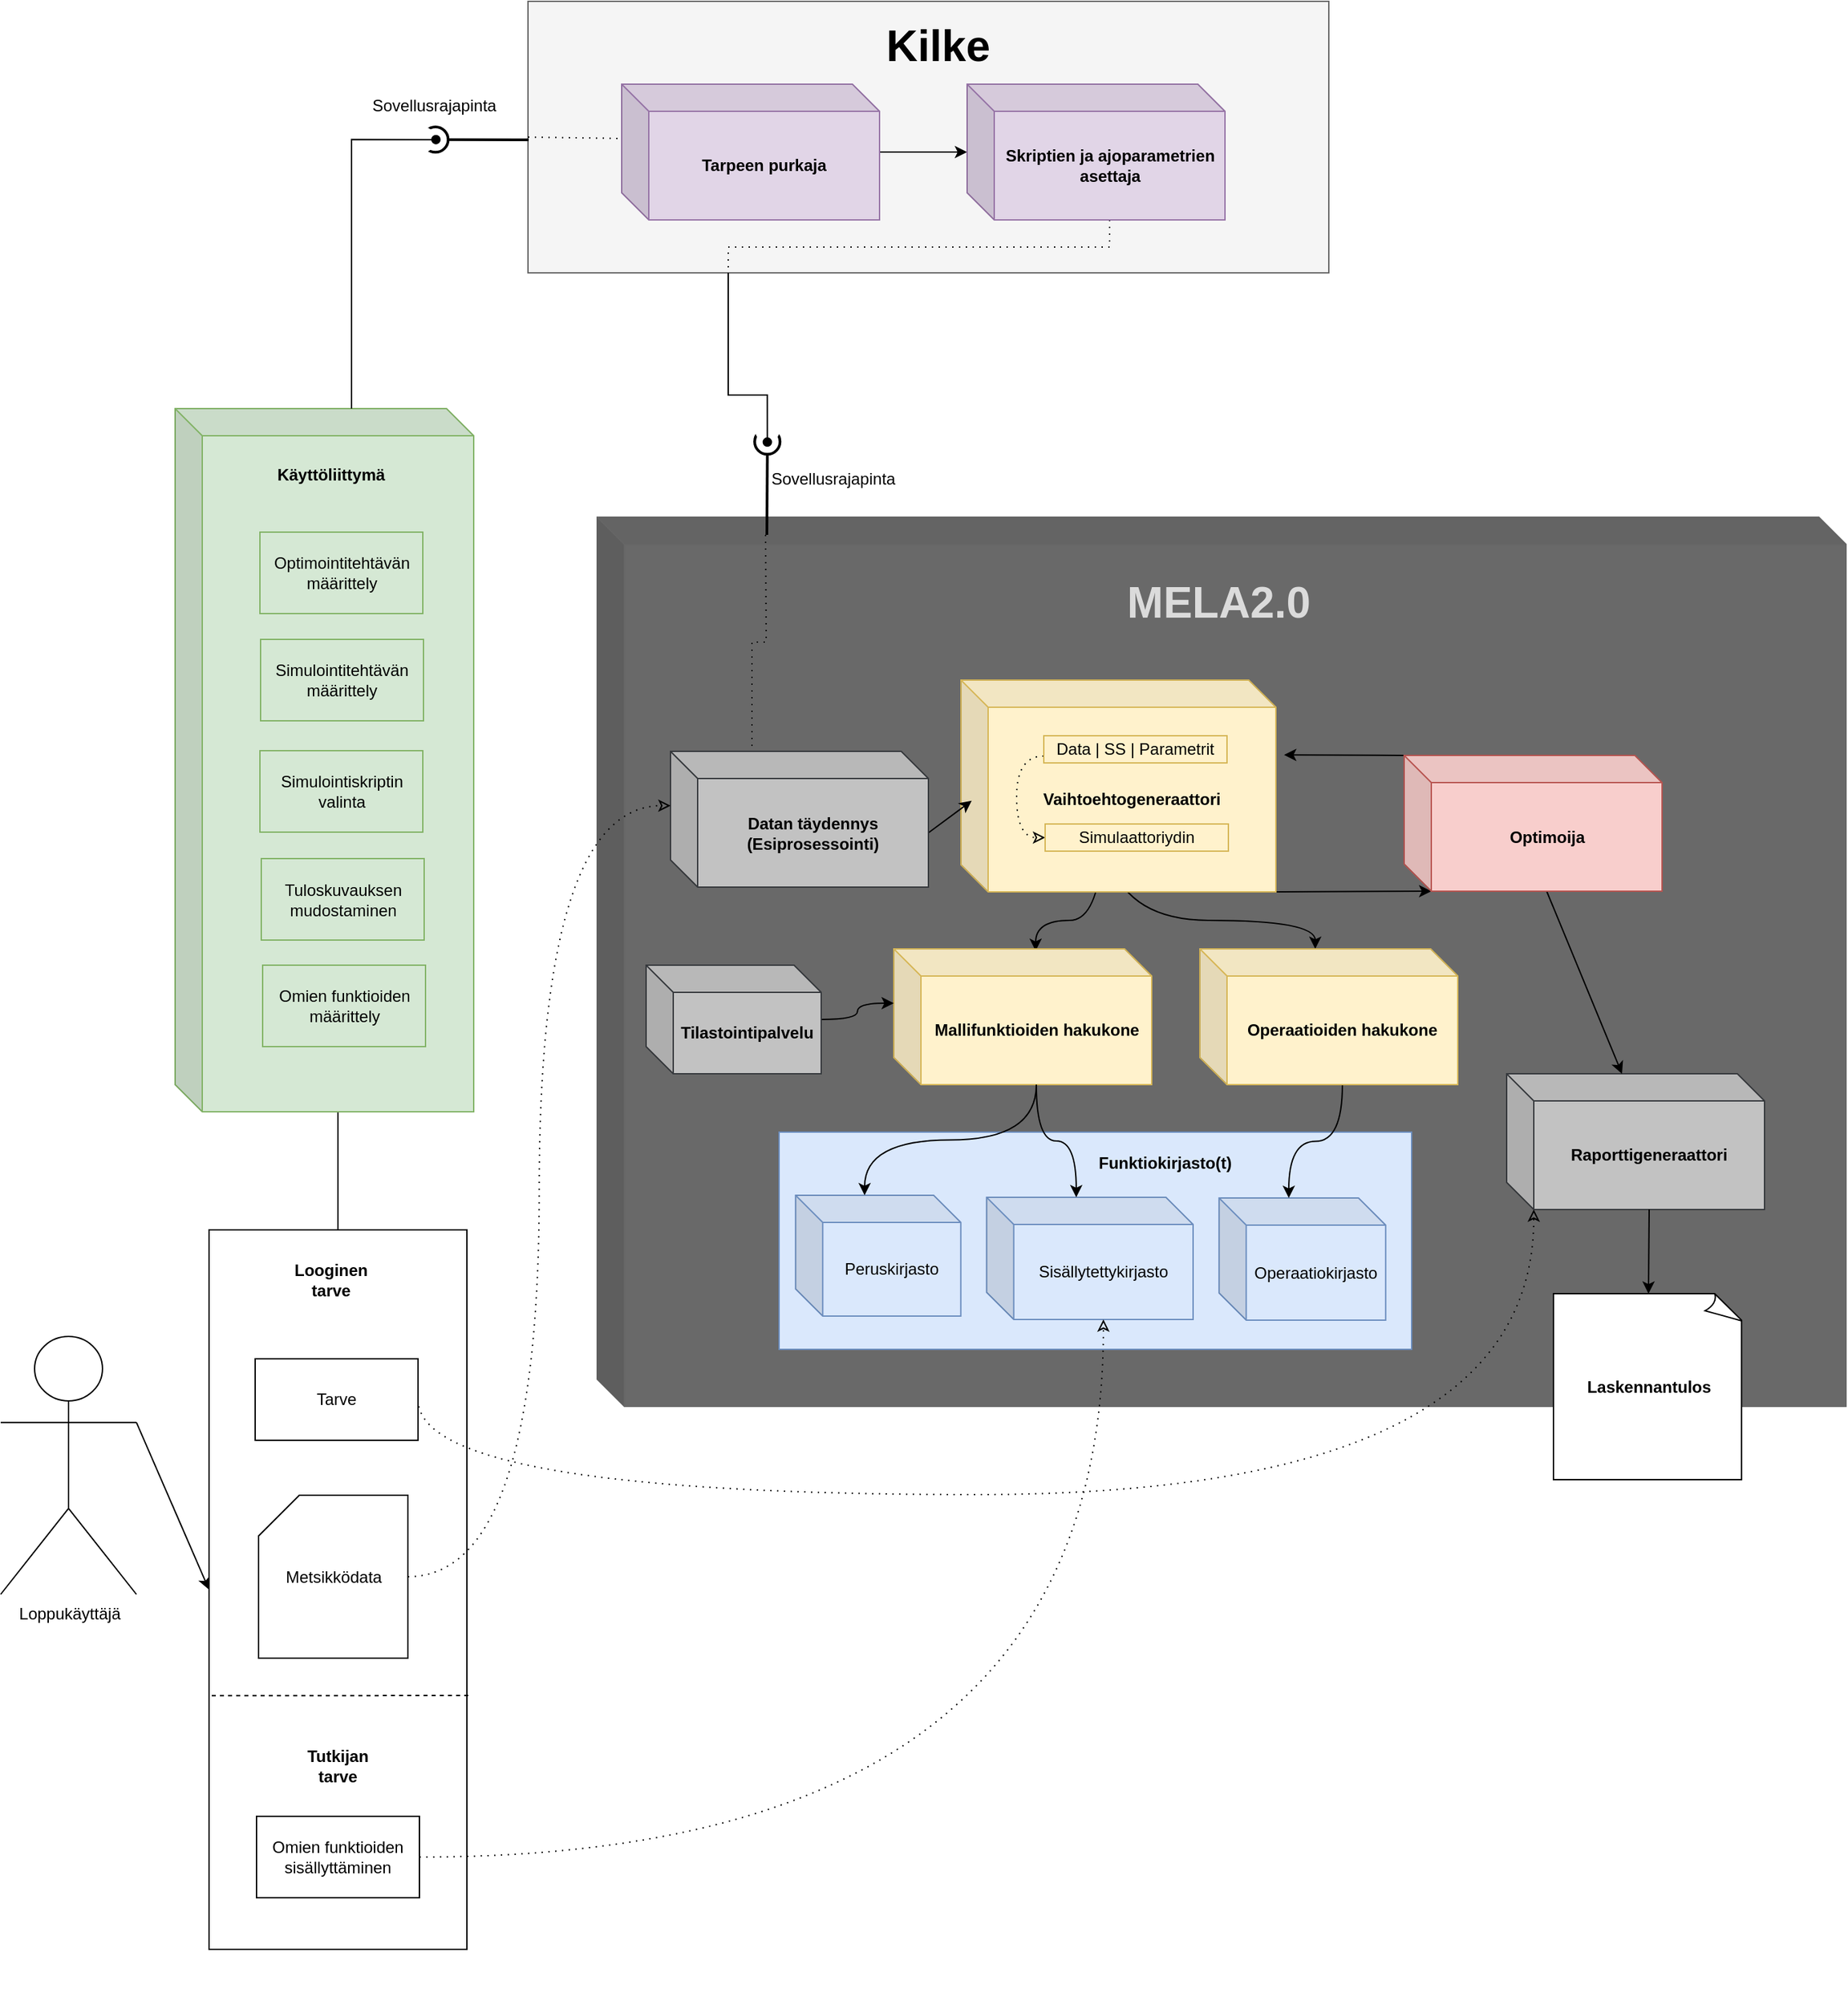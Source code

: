 <mxfile version="11.1.4"><diagram id="cEHiGqW19RM8_DSXwhZw" name="Page-1"><mxGraphModel dx="1422" dy="793" grid="1" gridSize="10" guides="1" tooltips="1" connect="1" arrows="1" fold="1" page="1" pageScale="1" pageWidth="827" pageHeight="1169" math="0" shadow="0"><root><mxCell id="0"/><mxCell id="1" parent="0"/><mxCell id="VSry3zyQutr3GPXPpVgb-1" value="" style="rounded=0;whiteSpace=wrap;html=1;fillColor=#f5f5f5;strokeColor=#666666;fontColor=#333333;" vertex="1" parent="1"><mxGeometry x="1089" y="110" width="590" height="200" as="geometry"/></mxCell><mxCell id="VSry3zyQutr3GPXPpVgb-2" value="Käytön aloitus" style="edgeStyle=none;rounded=0;orthogonalLoop=1;jettySize=auto;html=1;exitX=0.5;exitY=0;exitDx=0;exitDy=0;entryX=0;entryY=0;entryDx=120;entryDy=348;entryPerimeter=0;fontSize=12;fontColor=#000000;" edge="1" parent="1" source="VSry3zyQutr3GPXPpVgb-19" target="VSry3zyQutr3GPXPpVgb-34"><mxGeometry x="0.035" relative="1" as="geometry"><mxPoint as="offset"/></mxGeometry></mxCell><mxCell id="VSry3zyQutr3GPXPpVgb-3" style="edgeStyle=none;rounded=0;orthogonalLoop=1;jettySize=auto;html=1;exitX=1;exitY=0.333;exitDx=0;exitDy=0;exitPerimeter=0;fontSize=12;fontColor=#000000;entryX=0;entryY=0.5;entryDx=0;entryDy=0;" edge="1" parent="1" source="VSry3zyQutr3GPXPpVgb-4" target="VSry3zyQutr3GPXPpVgb-19"><mxGeometry relative="1" as="geometry"/></mxCell><mxCell id="VSry3zyQutr3GPXPpVgb-4" value="Loppukäyttäjä" style="shape=umlActor;verticalLabelPosition=bottom;labelBackgroundColor=#ffffff;verticalAlign=top;html=1;outlineConnect=0;fontSize=12;" vertex="1" parent="1"><mxGeometry x="700.5" y="1093.5" width="100" height="190" as="geometry"/></mxCell><mxCell id="VSry3zyQutr3GPXPpVgb-5" value="" style="shape=cube;whiteSpace=wrap;html=1;boundedLbl=1;backgroundOutline=1;darkOpacity=0.05;darkOpacity2=0.1;fontSize=12;fillColor=#696969;strokeColor=#666666;fontColor=#333333;" vertex="1" parent="1"><mxGeometry x="1140" y="490" width="920" height="655" as="geometry"/></mxCell><mxCell id="VSry3zyQutr3GPXPpVgb-6" value="MELA2.0" style="text;html=1;strokeColor=none;fillColor=none;align=center;verticalAlign=middle;whiteSpace=wrap;rounded=0;fontSize=32;fontColor=#DBDBDB;fontStyle=1" vertex="1" parent="1"><mxGeometry x="1518" y="527.5" width="160" height="50" as="geometry"/></mxCell><mxCell id="VSry3zyQutr3GPXPpVgb-7" value="Raporttigeneraattori" style="shape=cube;whiteSpace=wrap;html=1;boundedLbl=1;backgroundOutline=1;darkOpacity=0.05;darkOpacity2=0.1;fontSize=12;fillColor=#C2C2C2;strokeColor=#36393d;fontStyle=1" vertex="1" parent="1"><mxGeometry x="1810" y="900" width="190" height="100" as="geometry"/></mxCell><mxCell id="VSry3zyQutr3GPXPpVgb-8" style="edgeStyle=none;rounded=0;orthogonalLoop=1;jettySize=auto;html=1;exitX=1;exitY=1;exitDx=0;exitDy=0;exitPerimeter=0;entryX=0;entryY=0;entryDx=20;entryDy=100;entryPerimeter=0;fontSize=12;fontColor=#000000;" edge="1" parent="1" source="VSry3zyQutr3GPXPpVgb-10" target="VSry3zyQutr3GPXPpVgb-15"><mxGeometry relative="1" as="geometry"/></mxCell><mxCell id="VSry3zyQutr3GPXPpVgb-9" style="edgeStyle=orthogonalEdgeStyle;rounded=0;orthogonalLoop=1;jettySize=auto;html=1;exitX=0;exitY=0;exitDx=105;exitDy=100;exitPerimeter=0;entryX=0.55;entryY=0.015;entryDx=0;entryDy=0;entryPerimeter=0;strokeColor=#000000;curved=1;" edge="1" parent="1" source="VSry3zyQutr3GPXPpVgb-10" target="VSry3zyQutr3GPXPpVgb-12"><mxGeometry relative="1" as="geometry"/></mxCell><mxCell id="VSry3zyQutr3GPXPpVgb-77" style="edgeStyle=orthogonalEdgeStyle;rounded=0;orthogonalLoop=1;jettySize=auto;html=1;exitX=0;exitY=0;exitDx=105;exitDy=100;exitPerimeter=0;entryX=0;entryY=0;entryDx=85;entryDy=0;entryPerimeter=0;curved=1;" edge="1" parent="1" source="VSry3zyQutr3GPXPpVgb-10" target="VSry3zyQutr3GPXPpVgb-76"><mxGeometry relative="1" as="geometry"/></mxCell><mxCell id="VSry3zyQutr3GPXPpVgb-10" value="&lt;div&gt;Vaihtoehtogeneraattori&lt;br&gt;&lt;/div&gt;" style="shape=cube;whiteSpace=wrap;html=1;boundedLbl=1;backgroundOutline=1;darkOpacity=0.05;darkOpacity2=0.1;fontSize=12;fillColor=#fff2cc;strokeColor=#d6b656;fontStyle=1" vertex="1" parent="1"><mxGeometry x="1408" y="610" width="232" height="156" as="geometry"/></mxCell><mxCell id="VSry3zyQutr3GPXPpVgb-12" value="Mallifunktioiden hakukone" style="shape=cube;whiteSpace=wrap;html=1;boundedLbl=1;backgroundOutline=1;darkOpacity=0.05;darkOpacity2=0.1;fontSize=12;fillColor=#fff2cc;strokeColor=#d6b656;fontStyle=1" vertex="1" parent="1"><mxGeometry x="1358.5" y="808" width="190" height="100" as="geometry"/></mxCell><mxCell id="VSry3zyQutr3GPXPpVgb-13" style="edgeStyle=none;rounded=0;orthogonalLoop=1;jettySize=auto;html=1;exitX=0;exitY=0;exitDx=0;exitDy=0;exitPerimeter=0;entryX=1.026;entryY=0.353;entryDx=0;entryDy=0;entryPerimeter=0;fontSize=12;fontColor=#000000;" edge="1" parent="1" source="VSry3zyQutr3GPXPpVgb-15" target="VSry3zyQutr3GPXPpVgb-10"><mxGeometry relative="1" as="geometry"/></mxCell><mxCell id="VSry3zyQutr3GPXPpVgb-14" style="edgeStyle=none;rounded=0;orthogonalLoop=1;jettySize=auto;html=1;exitX=0;exitY=0;exitDx=105;exitDy=100;exitPerimeter=0;entryX=0;entryY=0;entryDx=85;entryDy=0;entryPerimeter=0;fontSize=12;fontColor=#000000;" edge="1" parent="1" source="VSry3zyQutr3GPXPpVgb-15" target="VSry3zyQutr3GPXPpVgb-7"><mxGeometry relative="1" as="geometry"/></mxCell><mxCell id="VSry3zyQutr3GPXPpVgb-15" value="Optimoija" style="shape=cube;whiteSpace=wrap;html=1;boundedLbl=1;backgroundOutline=1;darkOpacity=0.05;darkOpacity2=0.1;fontSize=12;fillColor=#f8cecc;strokeColor=#b85450;fontStyle=1" vertex="1" parent="1"><mxGeometry x="1734.5" y="665.5" width="190" height="100" as="geometry"/></mxCell><mxCell id="VSry3zyQutr3GPXPpVgb-16" value="" style="group;fontSize=12;" vertex="1" connectable="0" parent="1"><mxGeometry x="1327.5" y="956" width="300" height="160" as="geometry"/></mxCell><mxCell id="VSry3zyQutr3GPXPpVgb-17" value="Laskennantulos" style="whiteSpace=wrap;html=1;shape=mxgraph.basic.document;fontSize=12;fontStyle=1" vertex="1" parent="1"><mxGeometry x="1844.5" y="1062" width="140" height="137" as="geometry"/></mxCell><mxCell id="VSry3zyQutr3GPXPpVgb-18" value="" style="group;fontSize=12;" vertex="1" connectable="0" parent="1"><mxGeometry x="854" y="1015" width="190" height="570" as="geometry"/></mxCell><mxCell id="VSry3zyQutr3GPXPpVgb-19" value="" style="rounded=0;whiteSpace=wrap;html=1;fillColor=#ffffff;fontSize=12;fontColor=#000000;" vertex="1" parent="VSry3zyQutr3GPXPpVgb-18"><mxGeometry width="190" height="530" as="geometry"/></mxCell><mxCell id="VSry3zyQutr3GPXPpVgb-20" value="Metsikködata" style="shape=card;whiteSpace=wrap;html=1;fontSize=12;" vertex="1" parent="VSry3zyQutr3GPXPpVgb-18"><mxGeometry x="36.5" y="195.5" width="110" height="120" as="geometry"/></mxCell><mxCell id="VSry3zyQutr3GPXPpVgb-21" value="Tarve" style="rounded=0;whiteSpace=wrap;html=1;fillColor=#ffffff;fontSize=12;fontColor=#000000;" vertex="1" parent="VSry3zyQutr3GPXPpVgb-18"><mxGeometry x="34" y="95" width="120" height="60" as="geometry"/></mxCell><mxCell id="VSry3zyQutr3GPXPpVgb-22" value="Looginen tarve" style="text;html=1;strokeColor=none;fillColor=none;align=center;verticalAlign=middle;whiteSpace=wrap;rounded=0;fontSize=12;fontColor=#000000;fontStyle=1" vertex="1" parent="VSry3zyQutr3GPXPpVgb-18"><mxGeometry x="70" y="27" width="40" height="20" as="geometry"/></mxCell><mxCell id="VSry3zyQutr3GPXPpVgb-72" value="" style="endArrow=none;dashed=1;html=1;entryX=-0.005;entryY=0.623;entryDx=0;entryDy=0;entryPerimeter=0;" edge="1" parent="VSry3zyQutr3GPXPpVgb-18"><mxGeometry width="50" height="50" relative="1" as="geometry"><mxPoint x="191" y="343" as="sourcePoint"/><mxPoint x="-0.95" y="343.19" as="targetPoint"/></mxGeometry></mxCell><mxCell id="VSry3zyQutr3GPXPpVgb-73" value="Omien funktioiden sisällyttäminen" style="rounded=0;whiteSpace=wrap;html=1;fillColor=#ffffff;fontSize=12;fontColor=#000000;" vertex="1" parent="VSry3zyQutr3GPXPpVgb-18"><mxGeometry x="35" y="432" width="120" height="60" as="geometry"/></mxCell><mxCell id="VSry3zyQutr3GPXPpVgb-74" value="Tutkijan tarve" style="text;html=1;strokeColor=none;fillColor=none;align=center;verticalAlign=middle;whiteSpace=wrap;rounded=0;fontSize=12;fontColor=#000000;fontStyle=1" vertex="1" parent="VSry3zyQutr3GPXPpVgb-18"><mxGeometry x="75" y="385" width="40" height="20" as="geometry"/></mxCell><mxCell id="VSry3zyQutr3GPXPpVgb-23" style="edgeStyle=none;rounded=0;orthogonalLoop=1;jettySize=auto;html=1;exitX=0;exitY=0;exitDx=105;exitDy=100;exitPerimeter=0;entryX=0.5;entryY=0;entryDx=0;entryDy=0;entryPerimeter=0;fontSize=12;fontColor=#000000;" edge="1" parent="1" source="VSry3zyQutr3GPXPpVgb-7" target="VSry3zyQutr3GPXPpVgb-17"><mxGeometry relative="1" as="geometry"/></mxCell><mxCell id="VSry3zyQutr3GPXPpVgb-29" style="edgeStyle=none;rounded=0;orthogonalLoop=1;jettySize=auto;html=1;exitX=0;exitY=0;exitDx=190;exitDy=60;exitPerimeter=0;entryX=0.034;entryY=0.57;entryDx=0;entryDy=0;entryPerimeter=0;strokeColor=#000000;" edge="1" parent="1" source="VSry3zyQutr3GPXPpVgb-31" target="VSry3zyQutr3GPXPpVgb-10"><mxGeometry relative="1" as="geometry"/></mxCell><mxCell id="VSry3zyQutr3GPXPpVgb-30" style="edgeStyle=orthogonalEdgeStyle;rounded=0;orthogonalLoop=1;jettySize=auto;html=1;exitX=0;exitY=0;exitDx=85;exitDy=0;exitPerimeter=0;dashed=1;dashPattern=1 4;endArrow=none;endFill=0;fontSize=32;" edge="1" parent="1"><mxGeometry relative="1" as="geometry"><mxPoint x="1264" y="500" as="targetPoint"/><mxPoint x="1274" y="663" as="sourcePoint"/></mxGeometry></mxCell><mxCell id="VSry3zyQutr3GPXPpVgb-31" value="&lt;div style=&quot;font-size: 12px;&quot;&gt;Datan täydennys&lt;/div&gt;&lt;div style=&quot;font-size: 12px;&quot;&gt;(Esiprosessointi)&lt;br style=&quot;font-size: 12px;&quot;&gt;&lt;/div&gt;" style="shape=cube;whiteSpace=wrap;html=1;boundedLbl=1;backgroundOutline=1;darkOpacity=0.05;darkOpacity2=0.1;fontSize=12;fillColor=#C2C2C2;strokeColor=#36393d;fontStyle=1" vertex="1" parent="1"><mxGeometry x="1194" y="662.5" width="190" height="100" as="geometry"/></mxCell><mxCell id="VSry3zyQutr3GPXPpVgb-34" value="" style="shape=cube;whiteSpace=wrap;html=1;boundedLbl=1;backgroundOutline=1;darkOpacity=0.05;darkOpacity2=0.1;fontSize=12;fillColor=#d5e8d4;strokeColor=#82b366;" vertex="1" parent="1"><mxGeometry x="829" y="410" width="220" height="518" as="geometry"/></mxCell><mxCell id="VSry3zyQutr3GPXPpVgb-35" value="Käyttöliittymä" style="text;html=1;strokeColor=none;fillColor=none;align=center;verticalAlign=middle;whiteSpace=wrap;rounded=0;fontSize=12;fontColor=#000000;fontStyle=1" vertex="1" parent="1"><mxGeometry x="914" y="448.5" width="60" height="20" as="geometry"/></mxCell><mxCell id="VSry3zyQutr3GPXPpVgb-36" value="Omien funktioiden määrittely" style="rounded=0;whiteSpace=wrap;html=1;fontSize=12;fillColor=#d5e8d4;strokeColor=#82b366;" vertex="1" parent="1"><mxGeometry x="893.5" y="820" width="120" height="60" as="geometry"/></mxCell><mxCell id="VSry3zyQutr3GPXPpVgb-37" value="&lt;div&gt;Simulointiskriptin valinta&lt;/div&gt;" style="rounded=0;whiteSpace=wrap;html=1;fontSize=12;fillColor=#d5e8d4;strokeColor=#82b366;" vertex="1" parent="1"><mxGeometry x="891.5" y="662" width="120" height="60" as="geometry"/></mxCell><mxCell id="VSry3zyQutr3GPXPpVgb-38" value="Tuloskuvauksen mudostaminen" style="rounded=0;whiteSpace=wrap;html=1;fontSize=12;fillColor=#d5e8d4;strokeColor=#82b366;" vertex="1" parent="1"><mxGeometry x="892.5" y="741.5" width="120" height="60" as="geometry"/></mxCell><mxCell id="VSry3zyQutr3GPXPpVgb-47" style="edgeStyle=orthogonalEdgeStyle;rounded=0;orthogonalLoop=1;jettySize=auto;html=1;" edge="1" parent="1" source="VSry3zyQutr3GPXPpVgb-48" target="VSry3zyQutr3GPXPpVgb-50"><mxGeometry relative="1" as="geometry"/></mxCell><mxCell id="VSry3zyQutr3GPXPpVgb-48" value="&lt;div&gt;Tarpeen purkaja&lt;/div&gt;" style="shape=cube;whiteSpace=wrap;html=1;boundedLbl=1;backgroundOutline=1;darkOpacity=0.05;darkOpacity2=0.1;fontSize=12;fillColor=#e1d5e7;strokeColor=#9673a6;fontStyle=1" vertex="1" parent="1"><mxGeometry x="1158" y="171" width="190" height="100" as="geometry"/></mxCell><mxCell id="VSry3zyQutr3GPXPpVgb-49" style="edgeStyle=orthogonalEdgeStyle;rounded=0;orthogonalLoop=1;jettySize=auto;html=1;exitX=0;exitY=0;exitDx=105;exitDy=100;exitPerimeter=0;entryX=0.25;entryY=1;entryDx=0;entryDy=0;dashed=1;dashPattern=1 4;endArrow=none;endFill=0;fontSize=32;" edge="1" parent="1" source="VSry3zyQutr3GPXPpVgb-50" target="VSry3zyQutr3GPXPpVgb-1"><mxGeometry relative="1" as="geometry"/></mxCell><mxCell id="VSry3zyQutr3GPXPpVgb-50" value="Skriptien ja ajoparametrien asettaja" style="shape=cube;whiteSpace=wrap;html=1;boundedLbl=1;backgroundOutline=1;darkOpacity=0.05;darkOpacity2=0.1;fontSize=12;fillColor=#e1d5e7;strokeColor=#9673a6;fontStyle=1" vertex="1" parent="1"><mxGeometry x="1412.5" y="171" width="190" height="100" as="geometry"/></mxCell><mxCell id="VSry3zyQutr3GPXPpVgb-51" value="Kilke" style="text;html=1;resizable=0;points=[];autosize=1;align=left;verticalAlign=top;spacingTop=-4;fontStyle=1;fontSize=32;" vertex="1" parent="1"><mxGeometry x="1351" y="121" width="40" height="20" as="geometry"/></mxCell><mxCell id="VSry3zyQutr3GPXPpVgb-52" value="" style="group" vertex="1" connectable="0" parent="1"><mxGeometry x="999.5" y="176.5" width="90" height="44.667" as="geometry"/></mxCell><mxCell id="VSry3zyQutr3GPXPpVgb-53" value="" style="ellipse;whiteSpace=wrap;html=1;aspect=fixed;shadow=0;strokeColor=#000000;fillColor=#ffffff;direction=east;rotation=-90;strokeWidth=2;" vertex="1" parent="VSry3zyQutr3GPXPpVgb-52"><mxGeometry x="12" y="26" width="18.667" height="18.667" as="geometry"/></mxCell><mxCell id="VSry3zyQutr3GPXPpVgb-54" value="" style="ellipse;whiteSpace=wrap;html=1;aspect=fixed;shadow=0;strokeColor=none;fillColor=#ffffff;direction=east;rotation=-90;" vertex="1" parent="VSry3zyQutr3GPXPpVgb-52"><mxGeometry x="3" y="26" width="18.667" height="18.667" as="geometry"/></mxCell><mxCell id="VSry3zyQutr3GPXPpVgb-55" value="" style="endArrow=none;html=1;entryX=0.5;entryY=1;entryDx=0;entryDy=0;exitX=0;exitY=0;exitDx=0;exitDy=288.5;exitPerimeter=0;strokeWidth=2;" edge="1" parent="VSry3zyQutr3GPXPpVgb-52" target="VSry3zyQutr3GPXPpVgb-53"><mxGeometry width="50" height="50" relative="1" as="geometry"><mxPoint x="90" y="35.5" as="sourcePoint"/><mxPoint x="97" y="8" as="targetPoint"/></mxGeometry></mxCell><mxCell id="VSry3zyQutr3GPXPpVgb-56" value="Sovellusrajapinta" style="text;html=1;strokeColor=none;fillColor=none;align=center;verticalAlign=middle;whiteSpace=wrap;rounded=0;" vertex="1" parent="VSry3zyQutr3GPXPpVgb-52"><mxGeometry width="40" height="20" as="geometry"/></mxCell><mxCell id="VSry3zyQutr3GPXPpVgb-57" value="" style="group;rotation=90;" vertex="1" connectable="0" parent="1"><mxGeometry x="1233" y="436" width="90" height="44.667" as="geometry"/></mxCell><mxCell id="VSry3zyQutr3GPXPpVgb-58" value="" style="ellipse;whiteSpace=wrap;html=1;aspect=fixed;shadow=0;strokeColor=#000000;fillColor=#ffffff;direction=east;rotation=0;strokeWidth=2;" vertex="1" parent="VSry3zyQutr3GPXPpVgb-57"><mxGeometry x="23" y="-11" width="18.667" height="18.667" as="geometry"/></mxCell><mxCell id="VSry3zyQutr3GPXPpVgb-59" value="" style="ellipse;whiteSpace=wrap;html=1;aspect=fixed;shadow=0;strokeColor=none;fillColor=#ffffff;direction=east;rotation=0;" vertex="1" parent="VSry3zyQutr3GPXPpVgb-57"><mxGeometry x="23" y="-20" width="18.667" height="18.667" as="geometry"/></mxCell><mxCell id="VSry3zyQutr3GPXPpVgb-60" value="" style="endArrow=none;html=1;entryX=0.5;entryY=1;entryDx=0;entryDy=0;exitX=0;exitY=0;exitDx=0;exitDy=288.5;exitPerimeter=0;strokeWidth=2;" edge="1" parent="VSry3zyQutr3GPXPpVgb-57" target="VSry3zyQutr3GPXPpVgb-58"><mxGeometry width="50" height="50" relative="1" as="geometry"><mxPoint x="32" y="67" as="sourcePoint"/><mxPoint x="59" y="74" as="targetPoint"/></mxGeometry></mxCell><mxCell id="VSry3zyQutr3GPXPpVgb-61" value="Sovellusrajapinta" style="text;html=1;strokeColor=none;fillColor=none;align=center;verticalAlign=middle;whiteSpace=wrap;rounded=0;rotation=0;" vertex="1" parent="1"><mxGeometry x="1294" y="452" width="40" height="20" as="geometry"/></mxCell><mxCell id="VSry3zyQutr3GPXPpVgb-62" style="edgeStyle=orthogonalEdgeStyle;rounded=0;orthogonalLoop=1;jettySize=auto;html=1;entryX=0.5;entryY=1;entryDx=0;entryDy=0;endArrow=oval;endFill=1;exitX=0.25;exitY=1;exitDx=0;exitDy=0;" edge="1" parent="1" source="VSry3zyQutr3GPXPpVgb-1" target="VSry3zyQutr3GPXPpVgb-59"><mxGeometry relative="1" as="geometry"><mxPoint x="1265" y="310" as="sourcePoint"/><Array as="points"><mxPoint x="1237" y="400"/><mxPoint x="1265" y="400"/></Array></mxGeometry></mxCell><mxCell id="VSry3zyQutr3GPXPpVgb-63" style="edgeStyle=orthogonalEdgeStyle;rounded=0;orthogonalLoop=1;jettySize=auto;html=1;entryX=0.5;entryY=1;entryDx=0;entryDy=0;endArrow=oval;endFill=1;fontSize=32;" edge="1" parent="1" source="VSry3zyQutr3GPXPpVgb-34" target="VSry3zyQutr3GPXPpVgb-54"><mxGeometry relative="1" as="geometry"><Array as="points"><mxPoint x="959" y="212"/></Array></mxGeometry></mxCell><mxCell id="VSry3zyQutr3GPXPpVgb-65" value="&lt;br&gt;&lt;div style=&quot;font-size: 12px&quot;&gt;&lt;font style=&quot;font-size: 12px&quot;&gt;&lt;br&gt;&lt;/font&gt;&lt;/div&gt;" style="text;html=1;resizable=0;points=[];autosize=1;align=left;verticalAlign=top;spacingTop=-4;fontSize=32;" vertex="1" parent="1"><mxGeometry x="1464.5" y="1240" width="20" height="80" as="geometry"/></mxCell><mxCell id="VSry3zyQutr3GPXPpVgb-66" style="edgeStyle=orthogonalEdgeStyle;rounded=0;orthogonalLoop=1;jettySize=auto;html=1;exitX=0;exitY=0.5;exitDx=0;exitDy=0;entryX=0;entryY=0;entryDx=0;entryDy=40;entryPerimeter=0;endArrow=none;endFill=0;fontSize=32;dashed=1;dashPattern=1 4;" edge="1" parent="1" source="VSry3zyQutr3GPXPpVgb-1" target="VSry3zyQutr3GPXPpVgb-48"><mxGeometry relative="1" as="geometry"><Array as="points"><mxPoint x="1089" y="211"/></Array></mxGeometry></mxCell><mxCell id="VSry3zyQutr3GPXPpVgb-67" value="" style="group" vertex="1" connectable="0" parent="1"><mxGeometry x="1314" y="943" width="426" height="160" as="geometry"/></mxCell><mxCell id="VSry3zyQutr3GPXPpVgb-68" value="" style="rounded=0;whiteSpace=wrap;html=1;fillColor=#dae8fc;fontSize=12;strokeColor=#6c8ebf;" vertex="1" parent="VSry3zyQutr3GPXPpVgb-67"><mxGeometry x="-40" width="466" height="160" as="geometry"/></mxCell><mxCell id="VSry3zyQutr3GPXPpVgb-69" value="Sisällytettykirjasto" style="shape=cube;whiteSpace=wrap;html=1;boundedLbl=1;backgroundOutline=1;darkOpacity=0.05;darkOpacity2=0.1;fontSize=12;fillColor=#dae8fc;strokeColor=#6c8ebf;" vertex="1" parent="VSry3zyQutr3GPXPpVgb-67"><mxGeometry x="112.857" y="48" width="152.143" height="90" as="geometry"/></mxCell><mxCell id="VSry3zyQutr3GPXPpVgb-70" value="Peruskirjasto" style="shape=cube;whiteSpace=wrap;html=1;boundedLbl=1;backgroundOutline=1;darkOpacity=0.05;darkOpacity2=0.1;fontSize=12;fillColor=#dae8fc;strokeColor=#6c8ebf;" vertex="1" parent="VSry3zyQutr3GPXPpVgb-67"><mxGeometry x="-27.857" y="46.5" width="121.714" height="89" as="geometry"/></mxCell><mxCell id="VSry3zyQutr3GPXPpVgb-71" value="Funktiokirjasto(t)" style="text;html=1;strokeColor=none;fillColor=none;align=center;verticalAlign=middle;whiteSpace=wrap;rounded=0;fontSize=12;fontColor=#000000;fontStyle=1" vertex="1" parent="VSry3zyQutr3GPXPpVgb-67"><mxGeometry x="224.357" y="13" width="40.571" height="20" as="geometry"/></mxCell><mxCell id="VSry3zyQutr3GPXPpVgb-75" value="Operaatiokirjasto" style="shape=cube;whiteSpace=wrap;html=1;boundedLbl=1;backgroundOutline=1;darkOpacity=0.05;darkOpacity2=0.1;fontSize=12;fillColor=#dae8fc;strokeColor=#6c8ebf;" vertex="1" parent="VSry3zyQutr3GPXPpVgb-67"><mxGeometry x="284.15" y="48.5" width="122.729" height="90" as="geometry"/></mxCell><mxCell id="VSry3zyQutr3GPXPpVgb-90" style="edgeStyle=orthogonalEdgeStyle;curved=1;rounded=0;orthogonalLoop=1;jettySize=auto;html=1;exitX=0;exitY=0;exitDx=105;exitDy=100;exitPerimeter=0;entryX=0;entryY=0;entryDx=51.364;entryDy=0;entryPerimeter=0;endArrow=classic;endFill=1;" edge="1" parent="1" source="VSry3zyQutr3GPXPpVgb-76" target="VSry3zyQutr3GPXPpVgb-75"><mxGeometry relative="1" as="geometry"/></mxCell><mxCell id="VSry3zyQutr3GPXPpVgb-76" value="Operaatioiden hakukone" style="shape=cube;whiteSpace=wrap;html=1;boundedLbl=1;backgroundOutline=1;darkOpacity=0.05;darkOpacity2=0.1;fontSize=12;fillColor=#fff2cc;strokeColor=#d6b656;fontStyle=1" vertex="1" parent="1"><mxGeometry x="1584" y="808" width="190" height="100" as="geometry"/></mxCell><mxCell id="VSry3zyQutr3GPXPpVgb-81" style="edgeStyle=orthogonalEdgeStyle;curved=1;rounded=0;orthogonalLoop=1;jettySize=auto;html=1;entryX=0;entryY=0;entryDx=0;entryDy=40;entryPerimeter=0;" edge="1" parent="1" source="VSry3zyQutr3GPXPpVgb-79" target="VSry3zyQutr3GPXPpVgb-12"><mxGeometry relative="1" as="geometry"/></mxCell><mxCell id="VSry3zyQutr3GPXPpVgb-79" value="Tilastointipalvelu" style="shape=cube;whiteSpace=wrap;html=1;boundedLbl=1;backgroundOutline=1;darkOpacity=0.05;darkOpacity2=0.1;fontSize=12;fillColor=#C2C2C2;strokeColor=#36393d;fontStyle=1" vertex="1" parent="1"><mxGeometry x="1176" y="820" width="129" height="80" as="geometry"/></mxCell><mxCell id="VSry3zyQutr3GPXPpVgb-82" value="Optimointitehtävän määrittely" style="rounded=0;whiteSpace=wrap;html=1;fontSize=12;fillColor=#d5e8d4;strokeColor=#82b366;" vertex="1" parent="1"><mxGeometry x="891.5" y="501" width="120" height="60" as="geometry"/></mxCell><mxCell id="VSry3zyQutr3GPXPpVgb-83" value="Simulointitehtävän määrittely" style="rounded=0;whiteSpace=wrap;html=1;fontSize=12;fillColor=#d5e8d4;strokeColor=#82b366;" vertex="1" parent="1"><mxGeometry x="892" y="580" width="120" height="60" as="geometry"/></mxCell><mxCell id="VSry3zyQutr3GPXPpVgb-11" value="" style="edgeStyle=orthogonalEdgeStyle;rounded=0;orthogonalLoop=1;jettySize=auto;html=1;exitX=0;exitY=0;exitDx=105;exitDy=100;exitPerimeter=0;entryX=0;entryY=0;entryDx=50.857;entryDy=0;fontSize=12;fontColor=#000000;entryPerimeter=0;curved=1;" edge="1" parent="1" source="VSry3zyQutr3GPXPpVgb-12" target="VSry3zyQutr3GPXPpVgb-70"><mxGeometry x="0.033" relative="1" as="geometry"><mxPoint as="offset"/></mxGeometry></mxCell><mxCell id="VSry3zyQutr3GPXPpVgb-91" style="edgeStyle=orthogonalEdgeStyle;curved=1;rounded=0;orthogonalLoop=1;jettySize=auto;html=1;exitX=0;exitY=0;exitDx=105;exitDy=100;exitPerimeter=0;entryX=0;entryY=0;entryDx=66.071;entryDy=0;entryPerimeter=0;endArrow=classic;endFill=1;" edge="1" parent="1" source="VSry3zyQutr3GPXPpVgb-12" target="VSry3zyQutr3GPXPpVgb-69"><mxGeometry relative="1" as="geometry"/></mxCell><mxCell id="VSry3zyQutr3GPXPpVgb-96" style="edgeStyle=orthogonalEdgeStyle;curved=1;rounded=0;orthogonalLoop=1;jettySize=auto;html=1;exitX=0;exitY=0.75;exitDx=0;exitDy=0;entryX=0;entryY=0.5;entryDx=0;entryDy=0;endArrow=classic;endFill=0;dashed=1;dashPattern=1 4;" edge="1" parent="1" source="VSry3zyQutr3GPXPpVgb-93" target="VSry3zyQutr3GPXPpVgb-94"><mxGeometry relative="1" as="geometry"/></mxCell><mxCell id="VSry3zyQutr3GPXPpVgb-93" value="Data | SS | Parametrit" style="rounded=0;whiteSpace=wrap;html=1;strokeColor=#d6b656;fillColor=#fff2cc;" vertex="1" parent="1"><mxGeometry x="1469" y="651" width="135" height="20" as="geometry"/></mxCell><mxCell id="VSry3zyQutr3GPXPpVgb-94" value="Simulaattoriydin" style="rounded=0;whiteSpace=wrap;html=1;strokeColor=#d6b656;fillColor=#fff2cc;" vertex="1" parent="1"><mxGeometry x="1470" y="716" width="135" height="20" as="geometry"/></mxCell><mxCell id="VSry3zyQutr3GPXPpVgb-85" style="edgeStyle=orthogonalEdgeStyle;curved=1;rounded=0;orthogonalLoop=1;jettySize=auto;html=1;exitX=1;exitY=0.5;exitDx=0;exitDy=0;entryX=0;entryY=0;entryDx=86.071;entryDy=90;entryPerimeter=0;dashed=1;dashPattern=1 4;endArrow=classic;endFill=0;" edge="1" parent="1" source="VSry3zyQutr3GPXPpVgb-73" target="VSry3zyQutr3GPXPpVgb-69"><mxGeometry relative="1" as="geometry"/></mxCell><mxCell id="VSry3zyQutr3GPXPpVgb-99" style="edgeStyle=orthogonalEdgeStyle;curved=1;rounded=0;orthogonalLoop=1;jettySize=auto;html=1;exitX=1;exitY=0.5;exitDx=0;exitDy=0;exitPerimeter=0;entryX=0;entryY=0;entryDx=0;entryDy=40;entryPerimeter=0;dashed=1;dashPattern=1 4;endArrow=classic;endFill=0;" edge="1" parent="1" source="VSry3zyQutr3GPXPpVgb-20" target="VSry3zyQutr3GPXPpVgb-31"><mxGeometry relative="1" as="geometry"/></mxCell><mxCell id="VSry3zyQutr3GPXPpVgb-101" style="edgeStyle=orthogonalEdgeStyle;curved=1;rounded=0;orthogonalLoop=1;jettySize=auto;html=1;exitX=1;exitY=0.5;exitDx=0;exitDy=0;entryX=0;entryY=0;entryDx=20;entryDy=100;entryPerimeter=0;dashed=1;dashPattern=1 4;endArrow=classic;endFill=0;" edge="1" parent="1" source="VSry3zyQutr3GPXPpVgb-21" target="VSry3zyQutr3GPXPpVgb-7"><mxGeometry relative="1" as="geometry"><Array as="points"><mxPoint x="1008" y="1210"/><mxPoint x="1830" y="1210"/></Array></mxGeometry></mxCell></root></mxGraphModel></diagram></mxfile>